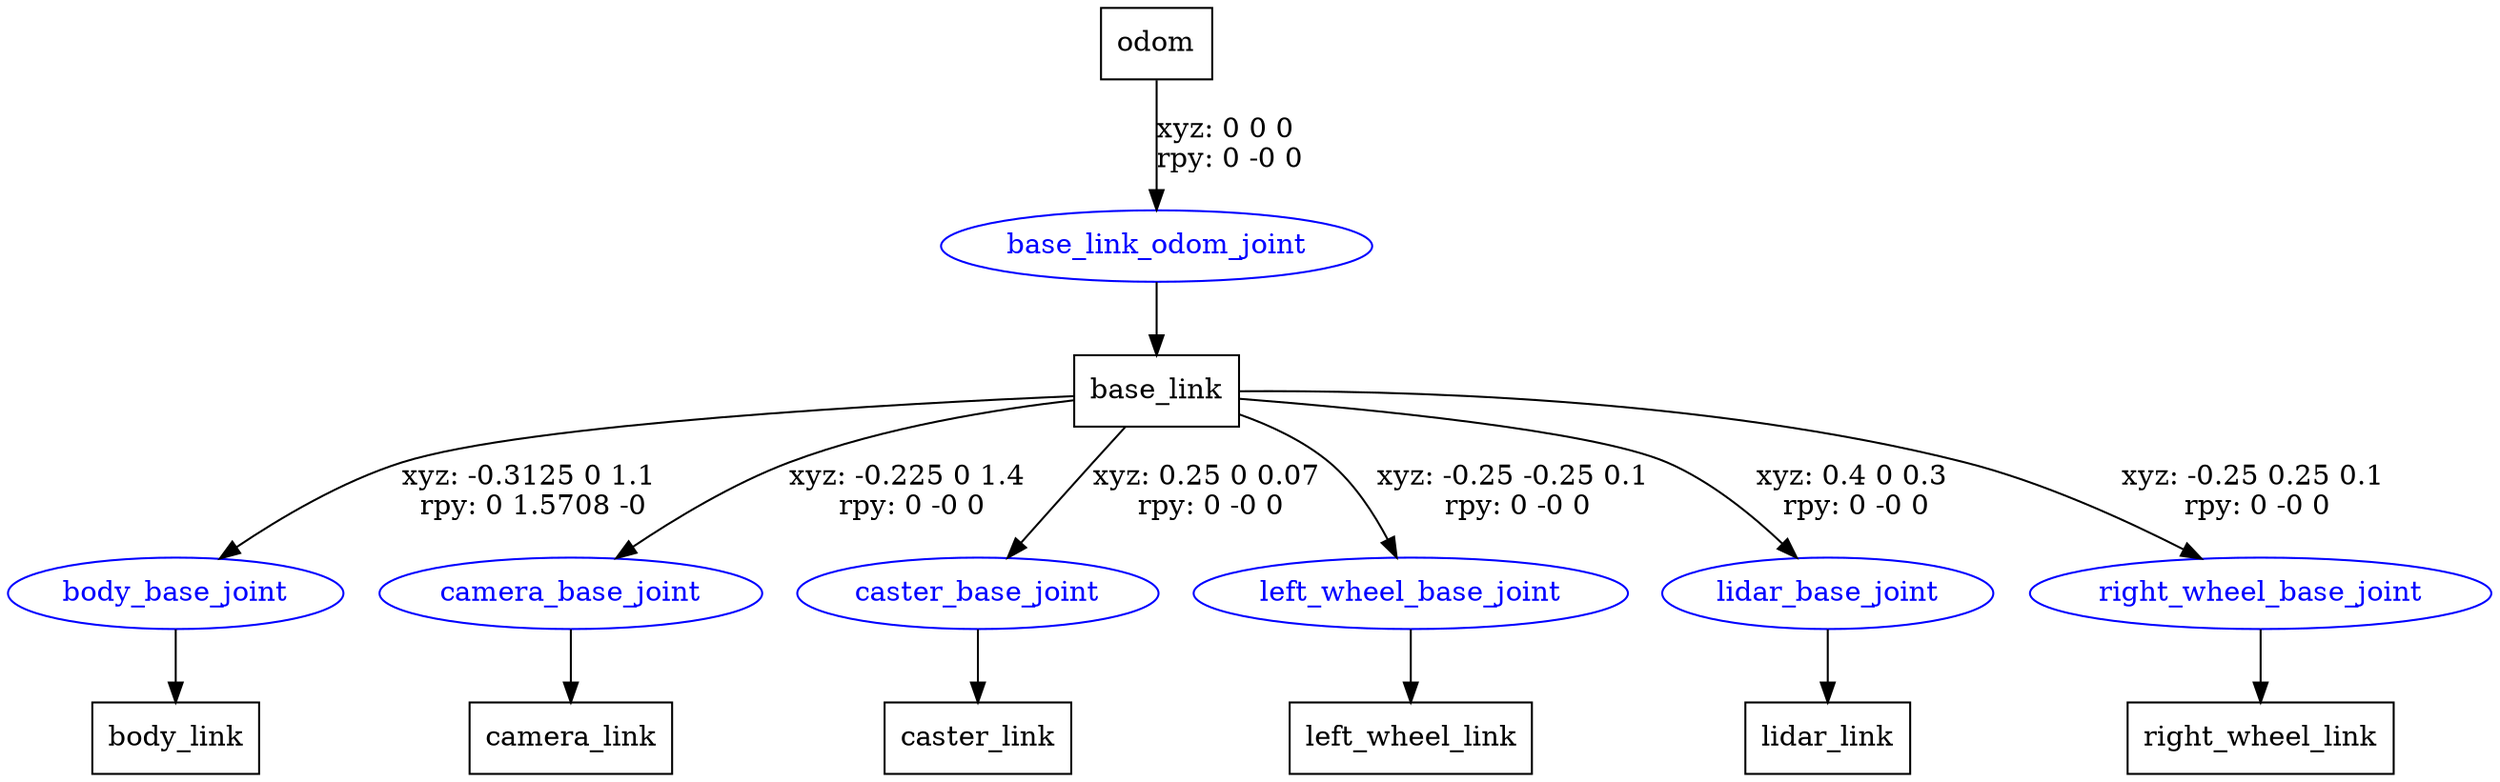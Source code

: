 digraph G {
node [shape=box];
"odom" [label="odom"];
"base_link" [label="base_link"];
"body_link" [label="body_link"];
"camera_link" [label="camera_link"];
"caster_link" [label="caster_link"];
"left_wheel_link" [label="left_wheel_link"];
"lidar_link" [label="lidar_link"];
"right_wheel_link" [label="right_wheel_link"];
node [shape=ellipse, color=blue, fontcolor=blue];
"odom" -> "base_link_odom_joint" [label="xyz: 0 0 0 \nrpy: 0 -0 0"]
"base_link_odom_joint" -> "base_link"
"base_link" -> "body_base_joint" [label="xyz: -0.3125 0 1.1 \nrpy: 0 1.5708 -0"]
"body_base_joint" -> "body_link"
"base_link" -> "camera_base_joint" [label="xyz: -0.225 0 1.4 \nrpy: 0 -0 0"]
"camera_base_joint" -> "camera_link"
"base_link" -> "caster_base_joint" [label="xyz: 0.25 0 0.07 \nrpy: 0 -0 0"]
"caster_base_joint" -> "caster_link"
"base_link" -> "left_wheel_base_joint" [label="xyz: -0.25 -0.25 0.1 \nrpy: 0 -0 0"]
"left_wheel_base_joint" -> "left_wheel_link"
"base_link" -> "lidar_base_joint" [label="xyz: 0.4 0 0.3 \nrpy: 0 -0 0"]
"lidar_base_joint" -> "lidar_link"
"base_link" -> "right_wheel_base_joint" [label="xyz: -0.25 0.25 0.1 \nrpy: 0 -0 0"]
"right_wheel_base_joint" -> "right_wheel_link"
}

